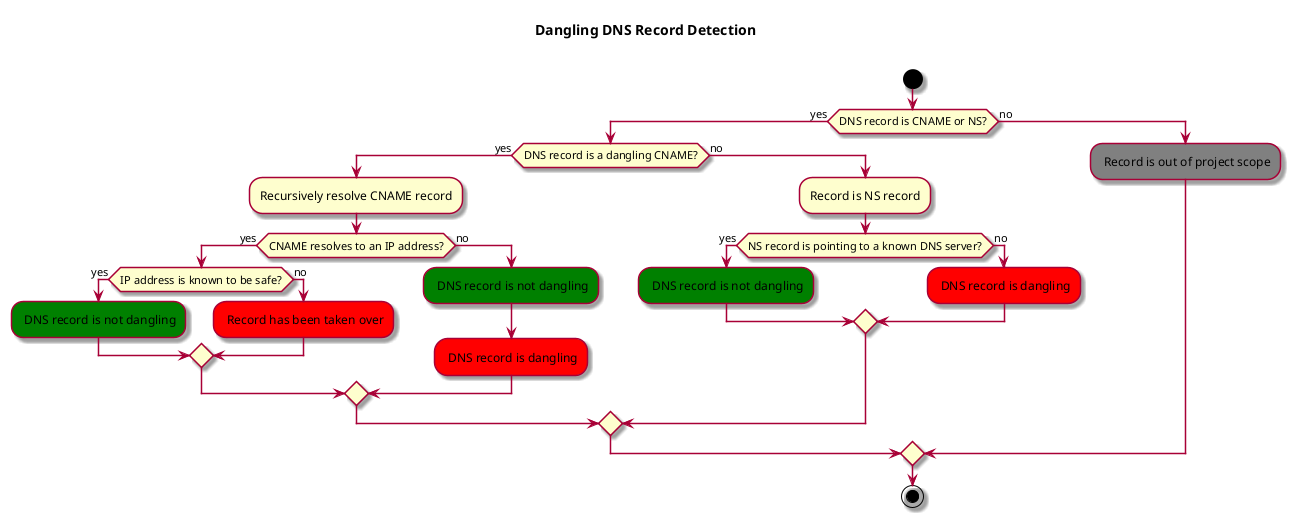 @startuml

skin rose

title Dangling DNS Record Detection \n

start

if (DNS record is CNAME or NS?) then  (yes)
    if (DNS record is a dangling CNAME?) then (yes)
        :Recursively resolve CNAME record;
        if (CNAME resolves to an IP address?) then (yes)
            if (IP address is known to be safe?) then (yes)
                #Green: DNS record is not dangling;
            else (no)
                #Red: Record has been taken over;
            endif
        else (no)
            #Green: DNS record is not dangling;
        #Red: DNS record is dangling;
        endif
    else (no)
        :Record is NS record;
        if (NS record is pointing to a known DNS server?) then (yes)
            #Green: DNS record is not dangling;
        else (no)
            #Red: DNS record is dangling;
        endif
    endif
else (no)
    #Grey: Record is out of project scope;
endif

stop

@enduml